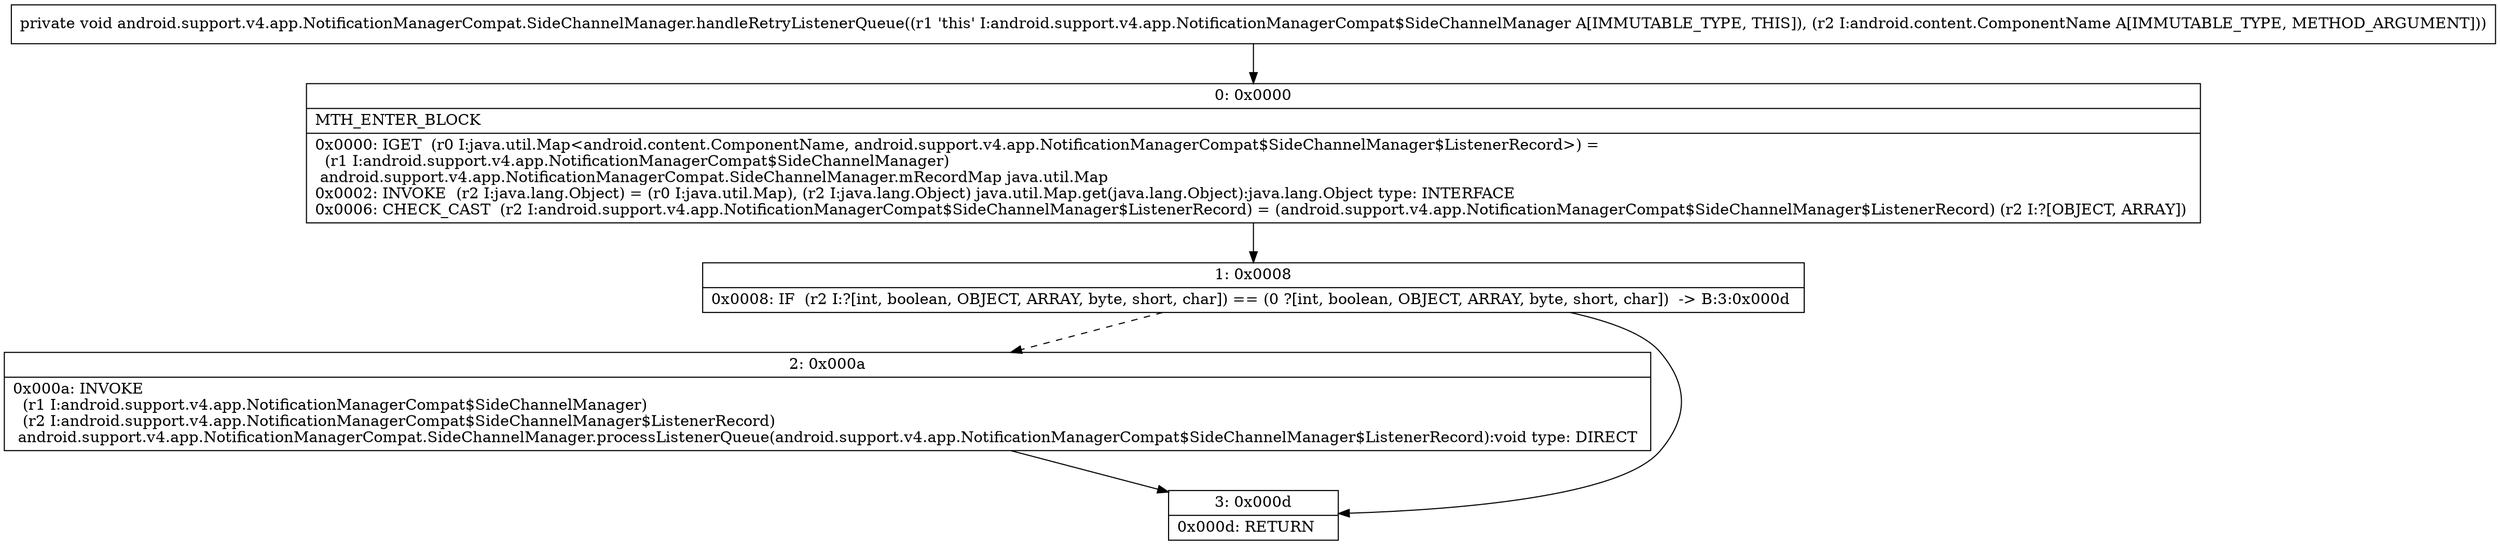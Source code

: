 digraph "CFG forandroid.support.v4.app.NotificationManagerCompat.SideChannelManager.handleRetryListenerQueue(Landroid\/content\/ComponentName;)V" {
Node_0 [shape=record,label="{0\:\ 0x0000|MTH_ENTER_BLOCK\l|0x0000: IGET  (r0 I:java.util.Map\<android.content.ComponentName, android.support.v4.app.NotificationManagerCompat$SideChannelManager$ListenerRecord\>) = \l  (r1 I:android.support.v4.app.NotificationManagerCompat$SideChannelManager)\l android.support.v4.app.NotificationManagerCompat.SideChannelManager.mRecordMap java.util.Map \l0x0002: INVOKE  (r2 I:java.lang.Object) = (r0 I:java.util.Map), (r2 I:java.lang.Object) java.util.Map.get(java.lang.Object):java.lang.Object type: INTERFACE \l0x0006: CHECK_CAST  (r2 I:android.support.v4.app.NotificationManagerCompat$SideChannelManager$ListenerRecord) = (android.support.v4.app.NotificationManagerCompat$SideChannelManager$ListenerRecord) (r2 I:?[OBJECT, ARRAY]) \l}"];
Node_1 [shape=record,label="{1\:\ 0x0008|0x0008: IF  (r2 I:?[int, boolean, OBJECT, ARRAY, byte, short, char]) == (0 ?[int, boolean, OBJECT, ARRAY, byte, short, char])  \-\> B:3:0x000d \l}"];
Node_2 [shape=record,label="{2\:\ 0x000a|0x000a: INVOKE  \l  (r1 I:android.support.v4.app.NotificationManagerCompat$SideChannelManager)\l  (r2 I:android.support.v4.app.NotificationManagerCompat$SideChannelManager$ListenerRecord)\l android.support.v4.app.NotificationManagerCompat.SideChannelManager.processListenerQueue(android.support.v4.app.NotificationManagerCompat$SideChannelManager$ListenerRecord):void type: DIRECT \l}"];
Node_3 [shape=record,label="{3\:\ 0x000d|0x000d: RETURN   \l}"];
MethodNode[shape=record,label="{private void android.support.v4.app.NotificationManagerCompat.SideChannelManager.handleRetryListenerQueue((r1 'this' I:android.support.v4.app.NotificationManagerCompat$SideChannelManager A[IMMUTABLE_TYPE, THIS]), (r2 I:android.content.ComponentName A[IMMUTABLE_TYPE, METHOD_ARGUMENT])) }"];
MethodNode -> Node_0;
Node_0 -> Node_1;
Node_1 -> Node_2[style=dashed];
Node_1 -> Node_3;
Node_2 -> Node_3;
}

